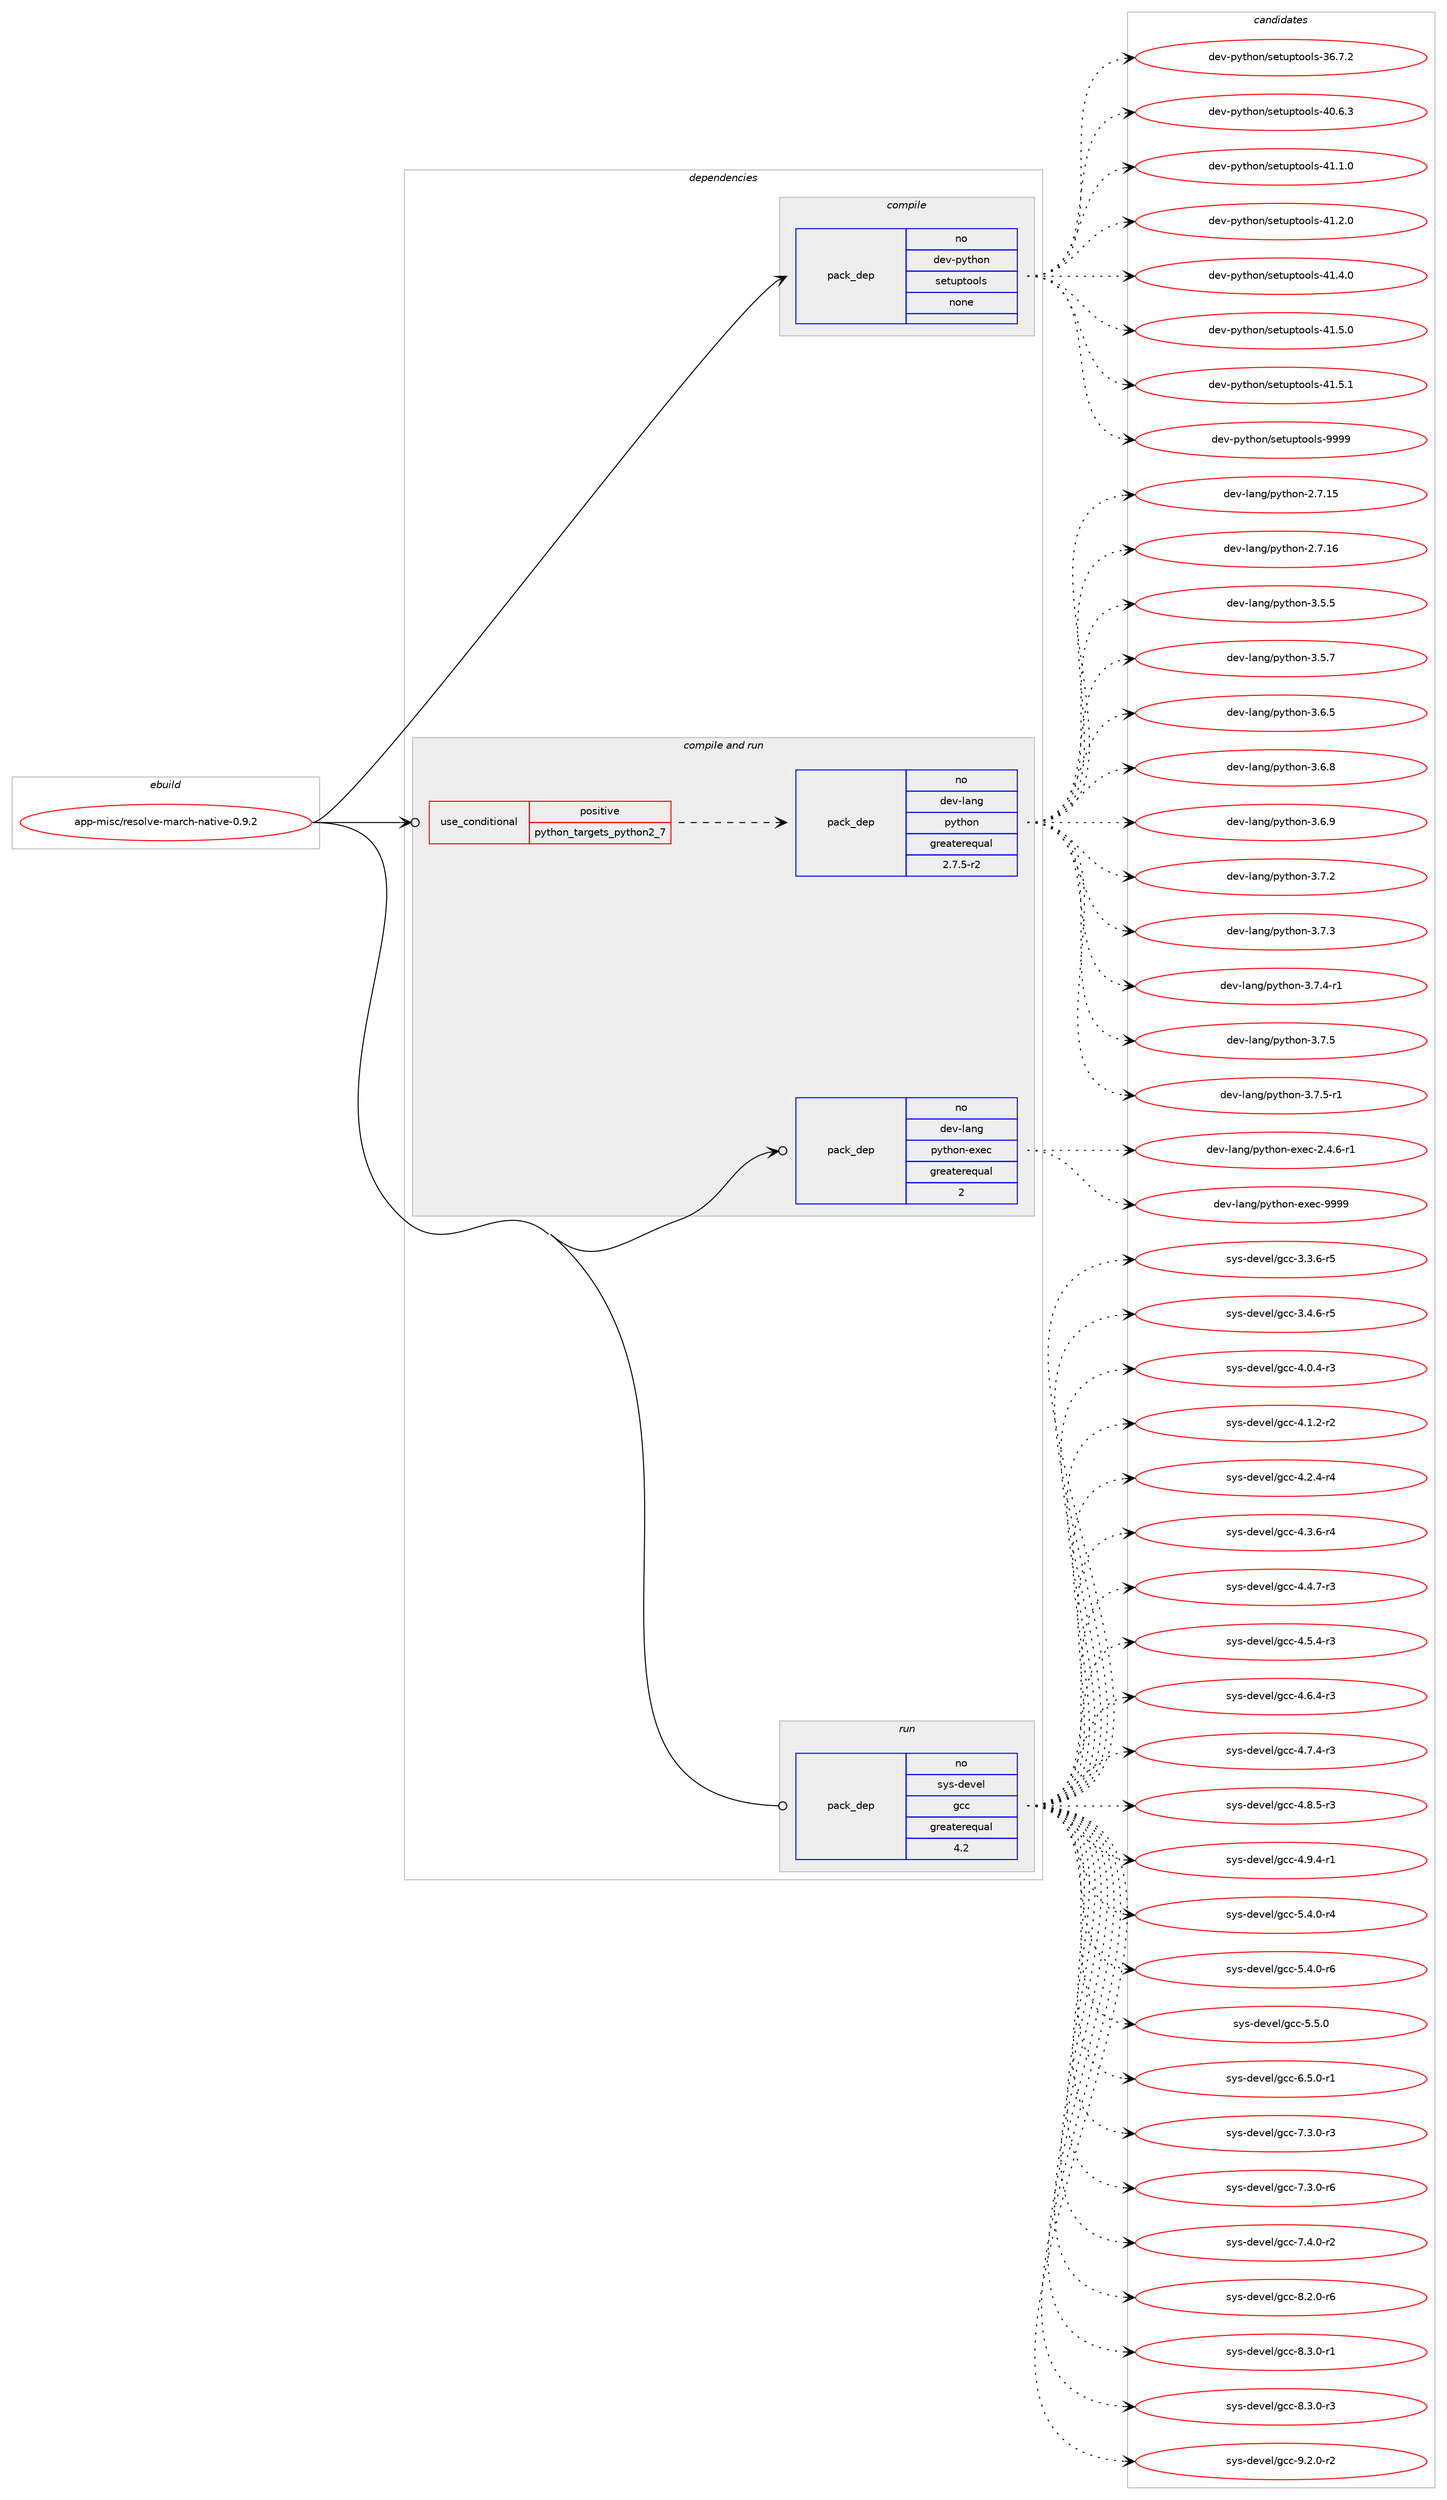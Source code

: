 digraph prolog {

# *************
# Graph options
# *************

newrank=true;
concentrate=true;
compound=true;
graph [rankdir=LR,fontname=Helvetica,fontsize=10,ranksep=1.5];#, ranksep=2.5, nodesep=0.2];
edge  [arrowhead=vee];
node  [fontname=Helvetica,fontsize=10];

# **********
# The ebuild
# **********

subgraph cluster_leftcol {
color=gray;
rank=same;
label=<<i>ebuild</i>>;
id [label="app-misc/resolve-march-native-0.9.2", color=red, width=4, href="../app-misc/resolve-march-native-0.9.2.svg"];
}

# ****************
# The dependencies
# ****************

subgraph cluster_midcol {
color=gray;
label=<<i>dependencies</i>>;
subgraph cluster_compile {
fillcolor="#eeeeee";
style=filled;
label=<<i>compile</i>>;
subgraph pack371604 {
dependency500057 [label=<<TABLE BORDER="0" CELLBORDER="1" CELLSPACING="0" CELLPADDING="4" WIDTH="220"><TR><TD ROWSPAN="6" CELLPADDING="30">pack_dep</TD></TR><TR><TD WIDTH="110">no</TD></TR><TR><TD>dev-python</TD></TR><TR><TD>setuptools</TD></TR><TR><TD>none</TD></TR><TR><TD></TD></TR></TABLE>>, shape=none, color=blue];
}
id:e -> dependency500057:w [weight=20,style="solid",arrowhead="vee"];
}
subgraph cluster_compileandrun {
fillcolor="#eeeeee";
style=filled;
label=<<i>compile and run</i>>;
subgraph cond119434 {
dependency500058 [label=<<TABLE BORDER="0" CELLBORDER="1" CELLSPACING="0" CELLPADDING="4"><TR><TD ROWSPAN="3" CELLPADDING="10">use_conditional</TD></TR><TR><TD>positive</TD></TR><TR><TD>python_targets_python2_7</TD></TR></TABLE>>, shape=none, color=red];
subgraph pack371605 {
dependency500059 [label=<<TABLE BORDER="0" CELLBORDER="1" CELLSPACING="0" CELLPADDING="4" WIDTH="220"><TR><TD ROWSPAN="6" CELLPADDING="30">pack_dep</TD></TR><TR><TD WIDTH="110">no</TD></TR><TR><TD>dev-lang</TD></TR><TR><TD>python</TD></TR><TR><TD>greaterequal</TD></TR><TR><TD>2.7.5-r2</TD></TR></TABLE>>, shape=none, color=blue];
}
dependency500058:e -> dependency500059:w [weight=20,style="dashed",arrowhead="vee"];
}
id:e -> dependency500058:w [weight=20,style="solid",arrowhead="odotvee"];
subgraph pack371606 {
dependency500060 [label=<<TABLE BORDER="0" CELLBORDER="1" CELLSPACING="0" CELLPADDING="4" WIDTH="220"><TR><TD ROWSPAN="6" CELLPADDING="30">pack_dep</TD></TR><TR><TD WIDTH="110">no</TD></TR><TR><TD>dev-lang</TD></TR><TR><TD>python-exec</TD></TR><TR><TD>greaterequal</TD></TR><TR><TD>2</TD></TR></TABLE>>, shape=none, color=blue];
}
id:e -> dependency500060:w [weight=20,style="solid",arrowhead="odotvee"];
}
subgraph cluster_run {
fillcolor="#eeeeee";
style=filled;
label=<<i>run</i>>;
subgraph pack371607 {
dependency500061 [label=<<TABLE BORDER="0" CELLBORDER="1" CELLSPACING="0" CELLPADDING="4" WIDTH="220"><TR><TD ROWSPAN="6" CELLPADDING="30">pack_dep</TD></TR><TR><TD WIDTH="110">no</TD></TR><TR><TD>sys-devel</TD></TR><TR><TD>gcc</TD></TR><TR><TD>greaterequal</TD></TR><TR><TD>4.2</TD></TR></TABLE>>, shape=none, color=blue];
}
id:e -> dependency500061:w [weight=20,style="solid",arrowhead="odot"];
}
}

# **************
# The candidates
# **************

subgraph cluster_choices {
rank=same;
color=gray;
label=<<i>candidates</i>>;

subgraph choice371604 {
color=black;
nodesep=1;
choice100101118451121211161041111104711510111611711211611111110811545515446554650 [label="dev-python/setuptools-36.7.2", color=red, width=4,href="../dev-python/setuptools-36.7.2.svg"];
choice100101118451121211161041111104711510111611711211611111110811545524846544651 [label="dev-python/setuptools-40.6.3", color=red, width=4,href="../dev-python/setuptools-40.6.3.svg"];
choice100101118451121211161041111104711510111611711211611111110811545524946494648 [label="dev-python/setuptools-41.1.0", color=red, width=4,href="../dev-python/setuptools-41.1.0.svg"];
choice100101118451121211161041111104711510111611711211611111110811545524946504648 [label="dev-python/setuptools-41.2.0", color=red, width=4,href="../dev-python/setuptools-41.2.0.svg"];
choice100101118451121211161041111104711510111611711211611111110811545524946524648 [label="dev-python/setuptools-41.4.0", color=red, width=4,href="../dev-python/setuptools-41.4.0.svg"];
choice100101118451121211161041111104711510111611711211611111110811545524946534648 [label="dev-python/setuptools-41.5.0", color=red, width=4,href="../dev-python/setuptools-41.5.0.svg"];
choice100101118451121211161041111104711510111611711211611111110811545524946534649 [label="dev-python/setuptools-41.5.1", color=red, width=4,href="../dev-python/setuptools-41.5.1.svg"];
choice10010111845112121116104111110471151011161171121161111111081154557575757 [label="dev-python/setuptools-9999", color=red, width=4,href="../dev-python/setuptools-9999.svg"];
dependency500057:e -> choice100101118451121211161041111104711510111611711211611111110811545515446554650:w [style=dotted,weight="100"];
dependency500057:e -> choice100101118451121211161041111104711510111611711211611111110811545524846544651:w [style=dotted,weight="100"];
dependency500057:e -> choice100101118451121211161041111104711510111611711211611111110811545524946494648:w [style=dotted,weight="100"];
dependency500057:e -> choice100101118451121211161041111104711510111611711211611111110811545524946504648:w [style=dotted,weight="100"];
dependency500057:e -> choice100101118451121211161041111104711510111611711211611111110811545524946524648:w [style=dotted,weight="100"];
dependency500057:e -> choice100101118451121211161041111104711510111611711211611111110811545524946534648:w [style=dotted,weight="100"];
dependency500057:e -> choice100101118451121211161041111104711510111611711211611111110811545524946534649:w [style=dotted,weight="100"];
dependency500057:e -> choice10010111845112121116104111110471151011161171121161111111081154557575757:w [style=dotted,weight="100"];
}
subgraph choice371605 {
color=black;
nodesep=1;
choice10010111845108971101034711212111610411111045504655464953 [label="dev-lang/python-2.7.15", color=red, width=4,href="../dev-lang/python-2.7.15.svg"];
choice10010111845108971101034711212111610411111045504655464954 [label="dev-lang/python-2.7.16", color=red, width=4,href="../dev-lang/python-2.7.16.svg"];
choice100101118451089711010347112121116104111110455146534653 [label="dev-lang/python-3.5.5", color=red, width=4,href="../dev-lang/python-3.5.5.svg"];
choice100101118451089711010347112121116104111110455146534655 [label="dev-lang/python-3.5.7", color=red, width=4,href="../dev-lang/python-3.5.7.svg"];
choice100101118451089711010347112121116104111110455146544653 [label="dev-lang/python-3.6.5", color=red, width=4,href="../dev-lang/python-3.6.5.svg"];
choice100101118451089711010347112121116104111110455146544656 [label="dev-lang/python-3.6.8", color=red, width=4,href="../dev-lang/python-3.6.8.svg"];
choice100101118451089711010347112121116104111110455146544657 [label="dev-lang/python-3.6.9", color=red, width=4,href="../dev-lang/python-3.6.9.svg"];
choice100101118451089711010347112121116104111110455146554650 [label="dev-lang/python-3.7.2", color=red, width=4,href="../dev-lang/python-3.7.2.svg"];
choice100101118451089711010347112121116104111110455146554651 [label="dev-lang/python-3.7.3", color=red, width=4,href="../dev-lang/python-3.7.3.svg"];
choice1001011184510897110103471121211161041111104551465546524511449 [label="dev-lang/python-3.7.4-r1", color=red, width=4,href="../dev-lang/python-3.7.4-r1.svg"];
choice100101118451089711010347112121116104111110455146554653 [label="dev-lang/python-3.7.5", color=red, width=4,href="../dev-lang/python-3.7.5.svg"];
choice1001011184510897110103471121211161041111104551465546534511449 [label="dev-lang/python-3.7.5-r1", color=red, width=4,href="../dev-lang/python-3.7.5-r1.svg"];
dependency500059:e -> choice10010111845108971101034711212111610411111045504655464953:w [style=dotted,weight="100"];
dependency500059:e -> choice10010111845108971101034711212111610411111045504655464954:w [style=dotted,weight="100"];
dependency500059:e -> choice100101118451089711010347112121116104111110455146534653:w [style=dotted,weight="100"];
dependency500059:e -> choice100101118451089711010347112121116104111110455146534655:w [style=dotted,weight="100"];
dependency500059:e -> choice100101118451089711010347112121116104111110455146544653:w [style=dotted,weight="100"];
dependency500059:e -> choice100101118451089711010347112121116104111110455146544656:w [style=dotted,weight="100"];
dependency500059:e -> choice100101118451089711010347112121116104111110455146544657:w [style=dotted,weight="100"];
dependency500059:e -> choice100101118451089711010347112121116104111110455146554650:w [style=dotted,weight="100"];
dependency500059:e -> choice100101118451089711010347112121116104111110455146554651:w [style=dotted,weight="100"];
dependency500059:e -> choice1001011184510897110103471121211161041111104551465546524511449:w [style=dotted,weight="100"];
dependency500059:e -> choice100101118451089711010347112121116104111110455146554653:w [style=dotted,weight="100"];
dependency500059:e -> choice1001011184510897110103471121211161041111104551465546534511449:w [style=dotted,weight="100"];
}
subgraph choice371606 {
color=black;
nodesep=1;
choice10010111845108971101034711212111610411111045101120101994550465246544511449 [label="dev-lang/python-exec-2.4.6-r1", color=red, width=4,href="../dev-lang/python-exec-2.4.6-r1.svg"];
choice10010111845108971101034711212111610411111045101120101994557575757 [label="dev-lang/python-exec-9999", color=red, width=4,href="../dev-lang/python-exec-9999.svg"];
dependency500060:e -> choice10010111845108971101034711212111610411111045101120101994550465246544511449:w [style=dotted,weight="100"];
dependency500060:e -> choice10010111845108971101034711212111610411111045101120101994557575757:w [style=dotted,weight="100"];
}
subgraph choice371607 {
color=black;
nodesep=1;
choice115121115451001011181011084710399994551465146544511453 [label="sys-devel/gcc-3.3.6-r5", color=red, width=4,href="../sys-devel/gcc-3.3.6-r5.svg"];
choice115121115451001011181011084710399994551465246544511453 [label="sys-devel/gcc-3.4.6-r5", color=red, width=4,href="../sys-devel/gcc-3.4.6-r5.svg"];
choice115121115451001011181011084710399994552464846524511451 [label="sys-devel/gcc-4.0.4-r3", color=red, width=4,href="../sys-devel/gcc-4.0.4-r3.svg"];
choice115121115451001011181011084710399994552464946504511450 [label="sys-devel/gcc-4.1.2-r2", color=red, width=4,href="../sys-devel/gcc-4.1.2-r2.svg"];
choice115121115451001011181011084710399994552465046524511452 [label="sys-devel/gcc-4.2.4-r4", color=red, width=4,href="../sys-devel/gcc-4.2.4-r4.svg"];
choice115121115451001011181011084710399994552465146544511452 [label="sys-devel/gcc-4.3.6-r4", color=red, width=4,href="../sys-devel/gcc-4.3.6-r4.svg"];
choice115121115451001011181011084710399994552465246554511451 [label="sys-devel/gcc-4.4.7-r3", color=red, width=4,href="../sys-devel/gcc-4.4.7-r3.svg"];
choice115121115451001011181011084710399994552465346524511451 [label="sys-devel/gcc-4.5.4-r3", color=red, width=4,href="../sys-devel/gcc-4.5.4-r3.svg"];
choice115121115451001011181011084710399994552465446524511451 [label="sys-devel/gcc-4.6.4-r3", color=red, width=4,href="../sys-devel/gcc-4.6.4-r3.svg"];
choice115121115451001011181011084710399994552465546524511451 [label="sys-devel/gcc-4.7.4-r3", color=red, width=4,href="../sys-devel/gcc-4.7.4-r3.svg"];
choice115121115451001011181011084710399994552465646534511451 [label="sys-devel/gcc-4.8.5-r3", color=red, width=4,href="../sys-devel/gcc-4.8.5-r3.svg"];
choice115121115451001011181011084710399994552465746524511449 [label="sys-devel/gcc-4.9.4-r1", color=red, width=4,href="../sys-devel/gcc-4.9.4-r1.svg"];
choice115121115451001011181011084710399994553465246484511452 [label="sys-devel/gcc-5.4.0-r4", color=red, width=4,href="../sys-devel/gcc-5.4.0-r4.svg"];
choice115121115451001011181011084710399994553465246484511454 [label="sys-devel/gcc-5.4.0-r6", color=red, width=4,href="../sys-devel/gcc-5.4.0-r6.svg"];
choice11512111545100101118101108471039999455346534648 [label="sys-devel/gcc-5.5.0", color=red, width=4,href="../sys-devel/gcc-5.5.0.svg"];
choice115121115451001011181011084710399994554465346484511449 [label="sys-devel/gcc-6.5.0-r1", color=red, width=4,href="../sys-devel/gcc-6.5.0-r1.svg"];
choice115121115451001011181011084710399994555465146484511451 [label="sys-devel/gcc-7.3.0-r3", color=red, width=4,href="../sys-devel/gcc-7.3.0-r3.svg"];
choice115121115451001011181011084710399994555465146484511454 [label="sys-devel/gcc-7.3.0-r6", color=red, width=4,href="../sys-devel/gcc-7.3.0-r6.svg"];
choice115121115451001011181011084710399994555465246484511450 [label="sys-devel/gcc-7.4.0-r2", color=red, width=4,href="../sys-devel/gcc-7.4.0-r2.svg"];
choice115121115451001011181011084710399994556465046484511454 [label="sys-devel/gcc-8.2.0-r6", color=red, width=4,href="../sys-devel/gcc-8.2.0-r6.svg"];
choice115121115451001011181011084710399994556465146484511449 [label="sys-devel/gcc-8.3.0-r1", color=red, width=4,href="../sys-devel/gcc-8.3.0-r1.svg"];
choice115121115451001011181011084710399994556465146484511451 [label="sys-devel/gcc-8.3.0-r3", color=red, width=4,href="../sys-devel/gcc-8.3.0-r3.svg"];
choice115121115451001011181011084710399994557465046484511450 [label="sys-devel/gcc-9.2.0-r2", color=red, width=4,href="../sys-devel/gcc-9.2.0-r2.svg"];
dependency500061:e -> choice115121115451001011181011084710399994551465146544511453:w [style=dotted,weight="100"];
dependency500061:e -> choice115121115451001011181011084710399994551465246544511453:w [style=dotted,weight="100"];
dependency500061:e -> choice115121115451001011181011084710399994552464846524511451:w [style=dotted,weight="100"];
dependency500061:e -> choice115121115451001011181011084710399994552464946504511450:w [style=dotted,weight="100"];
dependency500061:e -> choice115121115451001011181011084710399994552465046524511452:w [style=dotted,weight="100"];
dependency500061:e -> choice115121115451001011181011084710399994552465146544511452:w [style=dotted,weight="100"];
dependency500061:e -> choice115121115451001011181011084710399994552465246554511451:w [style=dotted,weight="100"];
dependency500061:e -> choice115121115451001011181011084710399994552465346524511451:w [style=dotted,weight="100"];
dependency500061:e -> choice115121115451001011181011084710399994552465446524511451:w [style=dotted,weight="100"];
dependency500061:e -> choice115121115451001011181011084710399994552465546524511451:w [style=dotted,weight="100"];
dependency500061:e -> choice115121115451001011181011084710399994552465646534511451:w [style=dotted,weight="100"];
dependency500061:e -> choice115121115451001011181011084710399994552465746524511449:w [style=dotted,weight="100"];
dependency500061:e -> choice115121115451001011181011084710399994553465246484511452:w [style=dotted,weight="100"];
dependency500061:e -> choice115121115451001011181011084710399994553465246484511454:w [style=dotted,weight="100"];
dependency500061:e -> choice11512111545100101118101108471039999455346534648:w [style=dotted,weight="100"];
dependency500061:e -> choice115121115451001011181011084710399994554465346484511449:w [style=dotted,weight="100"];
dependency500061:e -> choice115121115451001011181011084710399994555465146484511451:w [style=dotted,weight="100"];
dependency500061:e -> choice115121115451001011181011084710399994555465146484511454:w [style=dotted,weight="100"];
dependency500061:e -> choice115121115451001011181011084710399994555465246484511450:w [style=dotted,weight="100"];
dependency500061:e -> choice115121115451001011181011084710399994556465046484511454:w [style=dotted,weight="100"];
dependency500061:e -> choice115121115451001011181011084710399994556465146484511449:w [style=dotted,weight="100"];
dependency500061:e -> choice115121115451001011181011084710399994556465146484511451:w [style=dotted,weight="100"];
dependency500061:e -> choice115121115451001011181011084710399994557465046484511450:w [style=dotted,weight="100"];
}
}

}
